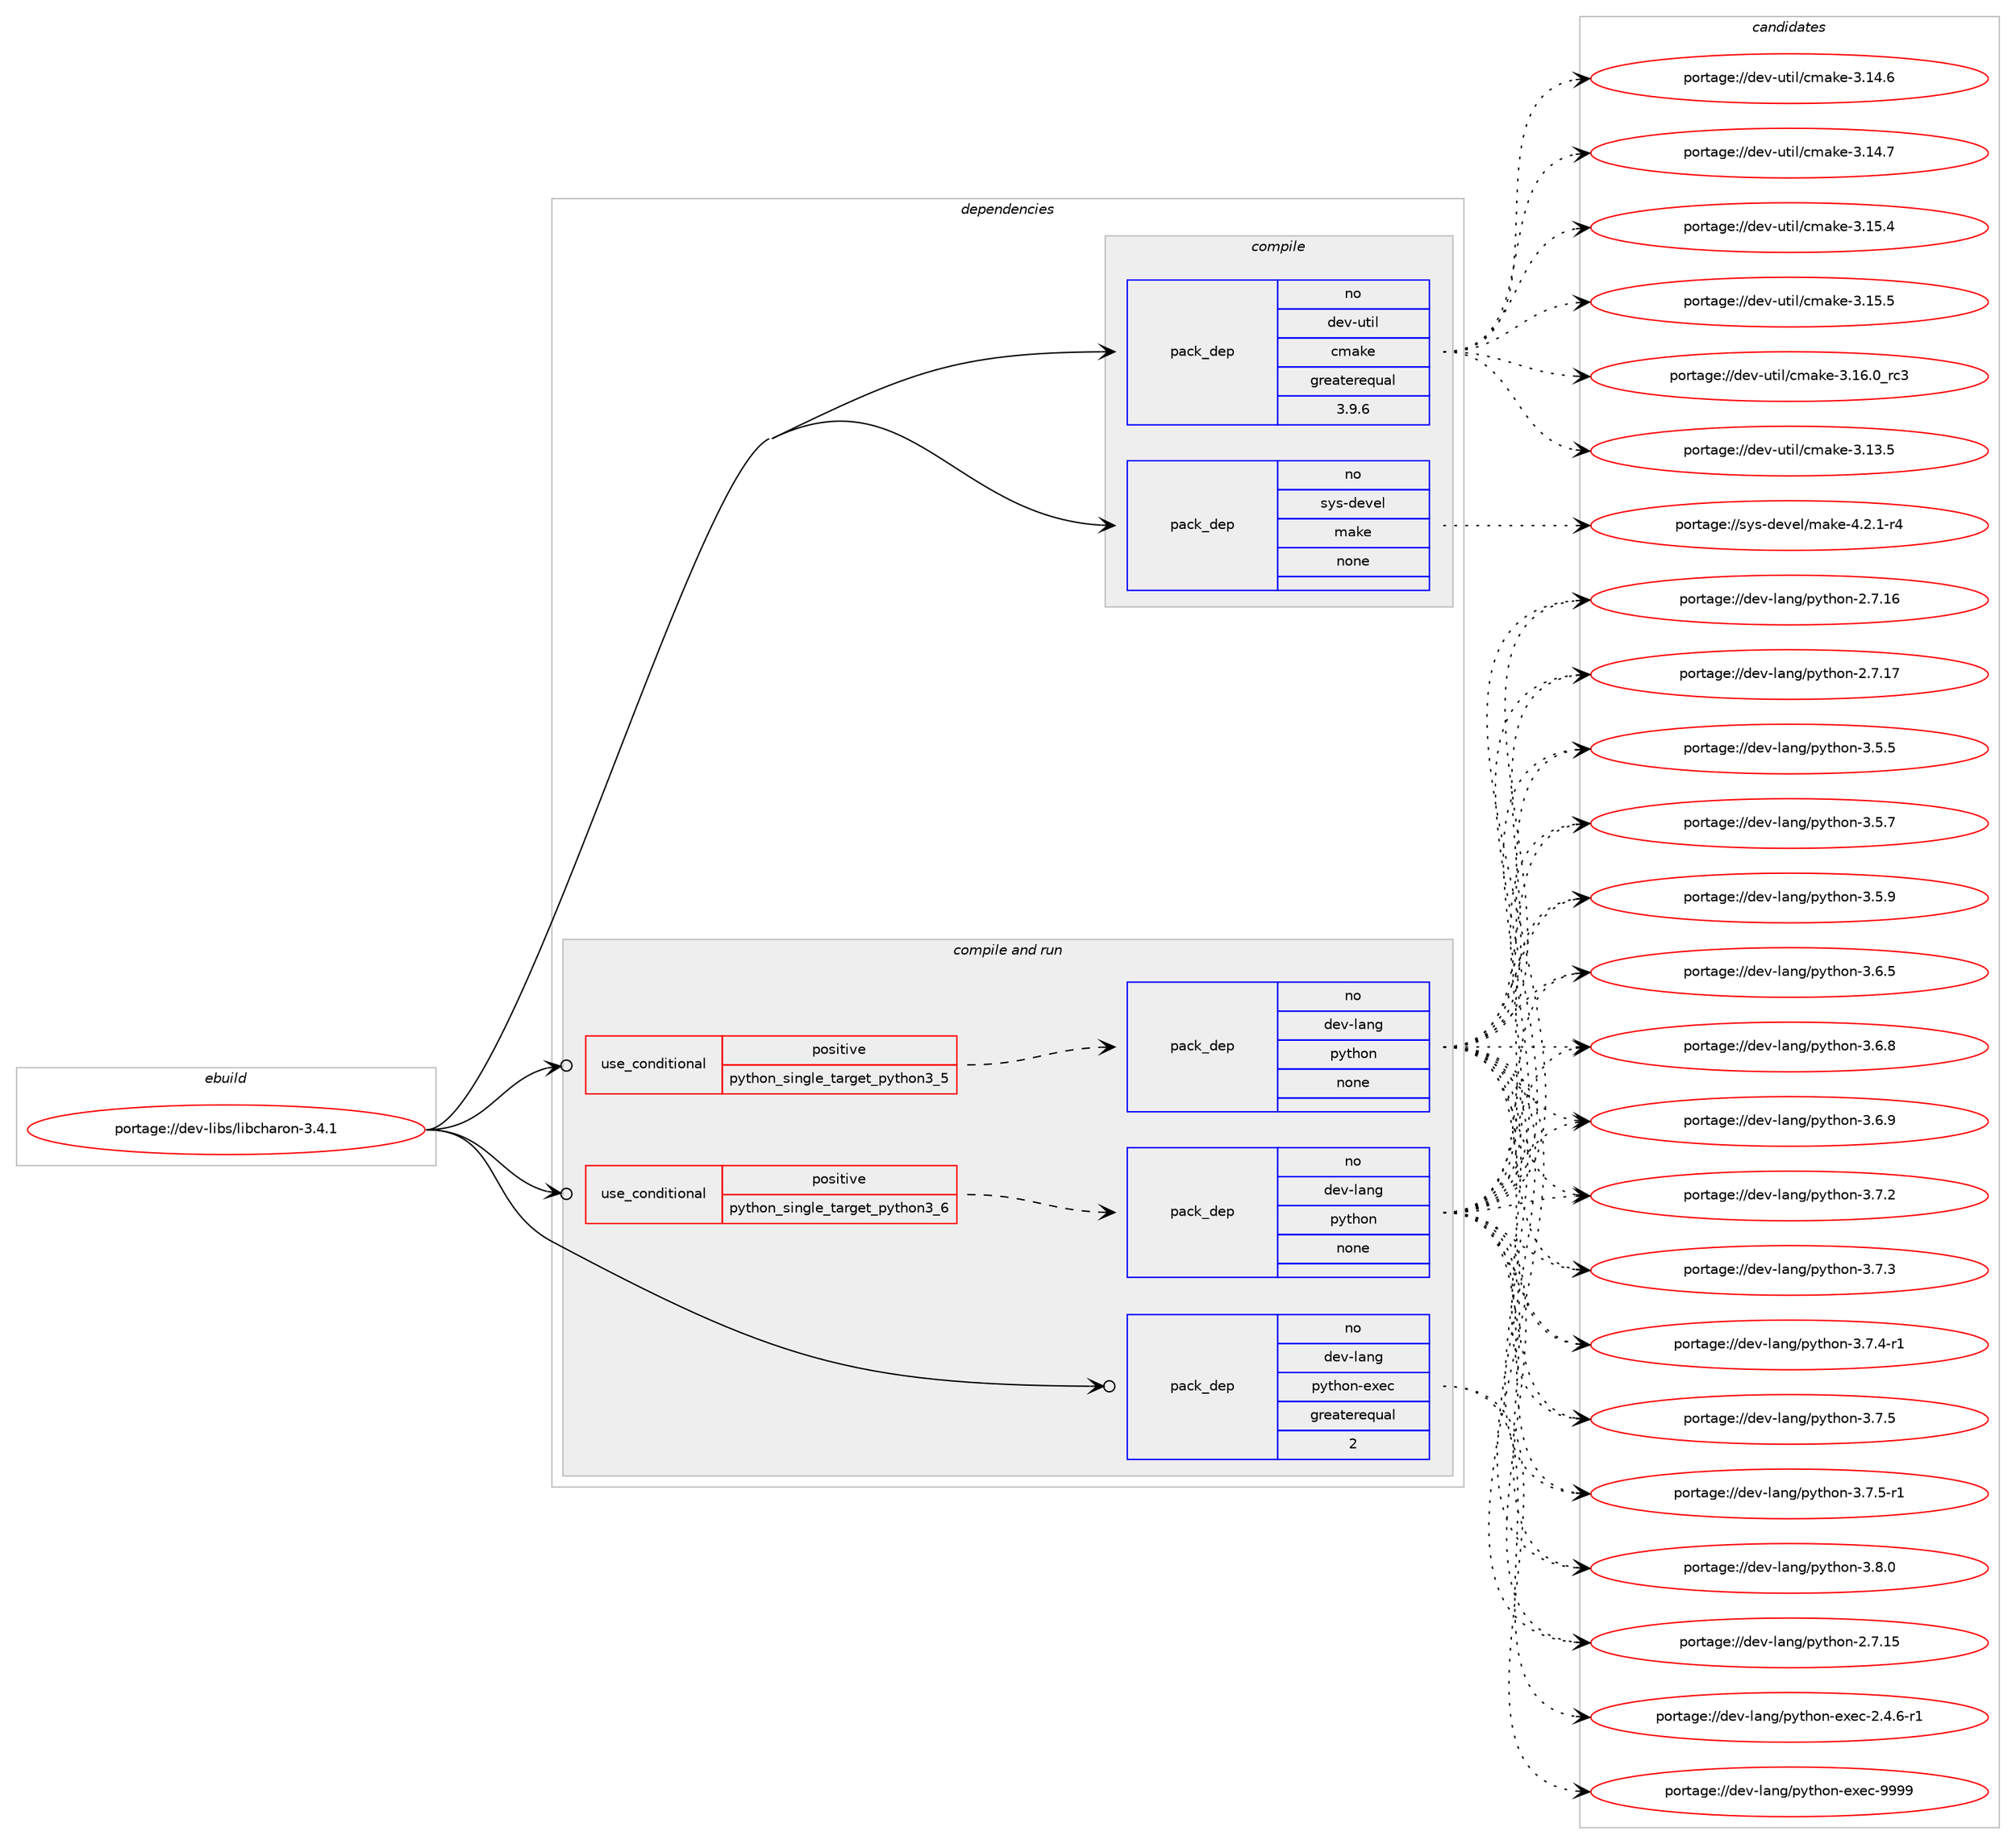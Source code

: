 digraph prolog {

# *************
# Graph options
# *************

newrank=true;
concentrate=true;
compound=true;
graph [rankdir=LR,fontname=Helvetica,fontsize=10,ranksep=1.5];#, ranksep=2.5, nodesep=0.2];
edge  [arrowhead=vee];
node  [fontname=Helvetica,fontsize=10];

# **********
# The ebuild
# **********

subgraph cluster_leftcol {
color=gray;
rank=same;
label=<<i>ebuild</i>>;
id [label="portage://dev-libs/libcharon-3.4.1", color=red, width=4, href="../dev-libs/libcharon-3.4.1.svg"];
}

# ****************
# The dependencies
# ****************

subgraph cluster_midcol {
color=gray;
label=<<i>dependencies</i>>;
subgraph cluster_compile {
fillcolor="#eeeeee";
style=filled;
label=<<i>compile</i>>;
subgraph pack76184 {
dependency100068 [label=<<TABLE BORDER="0" CELLBORDER="1" CELLSPACING="0" CELLPADDING="4" WIDTH="220"><TR><TD ROWSPAN="6" CELLPADDING="30">pack_dep</TD></TR><TR><TD WIDTH="110">no</TD></TR><TR><TD>dev-util</TD></TR><TR><TD>cmake</TD></TR><TR><TD>greaterequal</TD></TR><TR><TD>3.9.6</TD></TR></TABLE>>, shape=none, color=blue];
}
id:e -> dependency100068:w [weight=20,style="solid",arrowhead="vee"];
subgraph pack76185 {
dependency100069 [label=<<TABLE BORDER="0" CELLBORDER="1" CELLSPACING="0" CELLPADDING="4" WIDTH="220"><TR><TD ROWSPAN="6" CELLPADDING="30">pack_dep</TD></TR><TR><TD WIDTH="110">no</TD></TR><TR><TD>sys-devel</TD></TR><TR><TD>make</TD></TR><TR><TD>none</TD></TR><TR><TD></TD></TR></TABLE>>, shape=none, color=blue];
}
id:e -> dependency100069:w [weight=20,style="solid",arrowhead="vee"];
}
subgraph cluster_compileandrun {
fillcolor="#eeeeee";
style=filled;
label=<<i>compile and run</i>>;
subgraph cond20911 {
dependency100070 [label=<<TABLE BORDER="0" CELLBORDER="1" CELLSPACING="0" CELLPADDING="4"><TR><TD ROWSPAN="3" CELLPADDING="10">use_conditional</TD></TR><TR><TD>positive</TD></TR><TR><TD>python_single_target_python3_5</TD></TR></TABLE>>, shape=none, color=red];
subgraph pack76186 {
dependency100071 [label=<<TABLE BORDER="0" CELLBORDER="1" CELLSPACING="0" CELLPADDING="4" WIDTH="220"><TR><TD ROWSPAN="6" CELLPADDING="30">pack_dep</TD></TR><TR><TD WIDTH="110">no</TD></TR><TR><TD>dev-lang</TD></TR><TR><TD>python</TD></TR><TR><TD>none</TD></TR><TR><TD></TD></TR></TABLE>>, shape=none, color=blue];
}
dependency100070:e -> dependency100071:w [weight=20,style="dashed",arrowhead="vee"];
}
id:e -> dependency100070:w [weight=20,style="solid",arrowhead="odotvee"];
subgraph cond20912 {
dependency100072 [label=<<TABLE BORDER="0" CELLBORDER="1" CELLSPACING="0" CELLPADDING="4"><TR><TD ROWSPAN="3" CELLPADDING="10">use_conditional</TD></TR><TR><TD>positive</TD></TR><TR><TD>python_single_target_python3_6</TD></TR></TABLE>>, shape=none, color=red];
subgraph pack76187 {
dependency100073 [label=<<TABLE BORDER="0" CELLBORDER="1" CELLSPACING="0" CELLPADDING="4" WIDTH="220"><TR><TD ROWSPAN="6" CELLPADDING="30">pack_dep</TD></TR><TR><TD WIDTH="110">no</TD></TR><TR><TD>dev-lang</TD></TR><TR><TD>python</TD></TR><TR><TD>none</TD></TR><TR><TD></TD></TR></TABLE>>, shape=none, color=blue];
}
dependency100072:e -> dependency100073:w [weight=20,style="dashed",arrowhead="vee"];
}
id:e -> dependency100072:w [weight=20,style="solid",arrowhead="odotvee"];
subgraph pack76188 {
dependency100074 [label=<<TABLE BORDER="0" CELLBORDER="1" CELLSPACING="0" CELLPADDING="4" WIDTH="220"><TR><TD ROWSPAN="6" CELLPADDING="30">pack_dep</TD></TR><TR><TD WIDTH="110">no</TD></TR><TR><TD>dev-lang</TD></TR><TR><TD>python-exec</TD></TR><TR><TD>greaterequal</TD></TR><TR><TD>2</TD></TR></TABLE>>, shape=none, color=blue];
}
id:e -> dependency100074:w [weight=20,style="solid",arrowhead="odotvee"];
}
subgraph cluster_run {
fillcolor="#eeeeee";
style=filled;
label=<<i>run</i>>;
}
}

# **************
# The candidates
# **************

subgraph cluster_choices {
rank=same;
color=gray;
label=<<i>candidates</i>>;

subgraph choice76184 {
color=black;
nodesep=1;
choiceportage1001011184511711610510847991099710710145514649514653 [label="portage://dev-util/cmake-3.13.5", color=red, width=4,href="../dev-util/cmake-3.13.5.svg"];
choiceportage1001011184511711610510847991099710710145514649524654 [label="portage://dev-util/cmake-3.14.6", color=red, width=4,href="../dev-util/cmake-3.14.6.svg"];
choiceportage1001011184511711610510847991099710710145514649524655 [label="portage://dev-util/cmake-3.14.7", color=red, width=4,href="../dev-util/cmake-3.14.7.svg"];
choiceportage1001011184511711610510847991099710710145514649534652 [label="portage://dev-util/cmake-3.15.4", color=red, width=4,href="../dev-util/cmake-3.15.4.svg"];
choiceportage1001011184511711610510847991099710710145514649534653 [label="portage://dev-util/cmake-3.15.5", color=red, width=4,href="../dev-util/cmake-3.15.5.svg"];
choiceportage1001011184511711610510847991099710710145514649544648951149951 [label="portage://dev-util/cmake-3.16.0_rc3", color=red, width=4,href="../dev-util/cmake-3.16.0_rc3.svg"];
dependency100068:e -> choiceportage1001011184511711610510847991099710710145514649514653:w [style=dotted,weight="100"];
dependency100068:e -> choiceportage1001011184511711610510847991099710710145514649524654:w [style=dotted,weight="100"];
dependency100068:e -> choiceportage1001011184511711610510847991099710710145514649524655:w [style=dotted,weight="100"];
dependency100068:e -> choiceportage1001011184511711610510847991099710710145514649534652:w [style=dotted,weight="100"];
dependency100068:e -> choiceportage1001011184511711610510847991099710710145514649534653:w [style=dotted,weight="100"];
dependency100068:e -> choiceportage1001011184511711610510847991099710710145514649544648951149951:w [style=dotted,weight="100"];
}
subgraph choice76185 {
color=black;
nodesep=1;
choiceportage1151211154510010111810110847109971071014552465046494511452 [label="portage://sys-devel/make-4.2.1-r4", color=red, width=4,href="../sys-devel/make-4.2.1-r4.svg"];
dependency100069:e -> choiceportage1151211154510010111810110847109971071014552465046494511452:w [style=dotted,weight="100"];
}
subgraph choice76186 {
color=black;
nodesep=1;
choiceportage10010111845108971101034711212111610411111045504655464953 [label="portage://dev-lang/python-2.7.15", color=red, width=4,href="../dev-lang/python-2.7.15.svg"];
choiceportage10010111845108971101034711212111610411111045504655464954 [label="portage://dev-lang/python-2.7.16", color=red, width=4,href="../dev-lang/python-2.7.16.svg"];
choiceportage10010111845108971101034711212111610411111045504655464955 [label="portage://dev-lang/python-2.7.17", color=red, width=4,href="../dev-lang/python-2.7.17.svg"];
choiceportage100101118451089711010347112121116104111110455146534653 [label="portage://dev-lang/python-3.5.5", color=red, width=4,href="../dev-lang/python-3.5.5.svg"];
choiceportage100101118451089711010347112121116104111110455146534655 [label="portage://dev-lang/python-3.5.7", color=red, width=4,href="../dev-lang/python-3.5.7.svg"];
choiceportage100101118451089711010347112121116104111110455146534657 [label="portage://dev-lang/python-3.5.9", color=red, width=4,href="../dev-lang/python-3.5.9.svg"];
choiceportage100101118451089711010347112121116104111110455146544653 [label="portage://dev-lang/python-3.6.5", color=red, width=4,href="../dev-lang/python-3.6.5.svg"];
choiceportage100101118451089711010347112121116104111110455146544656 [label="portage://dev-lang/python-3.6.8", color=red, width=4,href="../dev-lang/python-3.6.8.svg"];
choiceportage100101118451089711010347112121116104111110455146544657 [label="portage://dev-lang/python-3.6.9", color=red, width=4,href="../dev-lang/python-3.6.9.svg"];
choiceportage100101118451089711010347112121116104111110455146554650 [label="portage://dev-lang/python-3.7.2", color=red, width=4,href="../dev-lang/python-3.7.2.svg"];
choiceportage100101118451089711010347112121116104111110455146554651 [label="portage://dev-lang/python-3.7.3", color=red, width=4,href="../dev-lang/python-3.7.3.svg"];
choiceportage1001011184510897110103471121211161041111104551465546524511449 [label="portage://dev-lang/python-3.7.4-r1", color=red, width=4,href="../dev-lang/python-3.7.4-r1.svg"];
choiceportage100101118451089711010347112121116104111110455146554653 [label="portage://dev-lang/python-3.7.5", color=red, width=4,href="../dev-lang/python-3.7.5.svg"];
choiceportage1001011184510897110103471121211161041111104551465546534511449 [label="portage://dev-lang/python-3.7.5-r1", color=red, width=4,href="../dev-lang/python-3.7.5-r1.svg"];
choiceportage100101118451089711010347112121116104111110455146564648 [label="portage://dev-lang/python-3.8.0", color=red, width=4,href="../dev-lang/python-3.8.0.svg"];
dependency100071:e -> choiceportage10010111845108971101034711212111610411111045504655464953:w [style=dotted,weight="100"];
dependency100071:e -> choiceportage10010111845108971101034711212111610411111045504655464954:w [style=dotted,weight="100"];
dependency100071:e -> choiceportage10010111845108971101034711212111610411111045504655464955:w [style=dotted,weight="100"];
dependency100071:e -> choiceportage100101118451089711010347112121116104111110455146534653:w [style=dotted,weight="100"];
dependency100071:e -> choiceportage100101118451089711010347112121116104111110455146534655:w [style=dotted,weight="100"];
dependency100071:e -> choiceportage100101118451089711010347112121116104111110455146534657:w [style=dotted,weight="100"];
dependency100071:e -> choiceportage100101118451089711010347112121116104111110455146544653:w [style=dotted,weight="100"];
dependency100071:e -> choiceportage100101118451089711010347112121116104111110455146544656:w [style=dotted,weight="100"];
dependency100071:e -> choiceportage100101118451089711010347112121116104111110455146544657:w [style=dotted,weight="100"];
dependency100071:e -> choiceportage100101118451089711010347112121116104111110455146554650:w [style=dotted,weight="100"];
dependency100071:e -> choiceportage100101118451089711010347112121116104111110455146554651:w [style=dotted,weight="100"];
dependency100071:e -> choiceportage1001011184510897110103471121211161041111104551465546524511449:w [style=dotted,weight="100"];
dependency100071:e -> choiceportage100101118451089711010347112121116104111110455146554653:w [style=dotted,weight="100"];
dependency100071:e -> choiceportage1001011184510897110103471121211161041111104551465546534511449:w [style=dotted,weight="100"];
dependency100071:e -> choiceportage100101118451089711010347112121116104111110455146564648:w [style=dotted,weight="100"];
}
subgraph choice76187 {
color=black;
nodesep=1;
choiceportage10010111845108971101034711212111610411111045504655464953 [label="portage://dev-lang/python-2.7.15", color=red, width=4,href="../dev-lang/python-2.7.15.svg"];
choiceportage10010111845108971101034711212111610411111045504655464954 [label="portage://dev-lang/python-2.7.16", color=red, width=4,href="../dev-lang/python-2.7.16.svg"];
choiceportage10010111845108971101034711212111610411111045504655464955 [label="portage://dev-lang/python-2.7.17", color=red, width=4,href="../dev-lang/python-2.7.17.svg"];
choiceportage100101118451089711010347112121116104111110455146534653 [label="portage://dev-lang/python-3.5.5", color=red, width=4,href="../dev-lang/python-3.5.5.svg"];
choiceportage100101118451089711010347112121116104111110455146534655 [label="portage://dev-lang/python-3.5.7", color=red, width=4,href="../dev-lang/python-3.5.7.svg"];
choiceportage100101118451089711010347112121116104111110455146534657 [label="portage://dev-lang/python-3.5.9", color=red, width=4,href="../dev-lang/python-3.5.9.svg"];
choiceportage100101118451089711010347112121116104111110455146544653 [label="portage://dev-lang/python-3.6.5", color=red, width=4,href="../dev-lang/python-3.6.5.svg"];
choiceportage100101118451089711010347112121116104111110455146544656 [label="portage://dev-lang/python-3.6.8", color=red, width=4,href="../dev-lang/python-3.6.8.svg"];
choiceportage100101118451089711010347112121116104111110455146544657 [label="portage://dev-lang/python-3.6.9", color=red, width=4,href="../dev-lang/python-3.6.9.svg"];
choiceportage100101118451089711010347112121116104111110455146554650 [label="portage://dev-lang/python-3.7.2", color=red, width=4,href="../dev-lang/python-3.7.2.svg"];
choiceportage100101118451089711010347112121116104111110455146554651 [label="portage://dev-lang/python-3.7.3", color=red, width=4,href="../dev-lang/python-3.7.3.svg"];
choiceportage1001011184510897110103471121211161041111104551465546524511449 [label="portage://dev-lang/python-3.7.4-r1", color=red, width=4,href="../dev-lang/python-3.7.4-r1.svg"];
choiceportage100101118451089711010347112121116104111110455146554653 [label="portage://dev-lang/python-3.7.5", color=red, width=4,href="../dev-lang/python-3.7.5.svg"];
choiceportage1001011184510897110103471121211161041111104551465546534511449 [label="portage://dev-lang/python-3.7.5-r1", color=red, width=4,href="../dev-lang/python-3.7.5-r1.svg"];
choiceportage100101118451089711010347112121116104111110455146564648 [label="portage://dev-lang/python-3.8.0", color=red, width=4,href="../dev-lang/python-3.8.0.svg"];
dependency100073:e -> choiceportage10010111845108971101034711212111610411111045504655464953:w [style=dotted,weight="100"];
dependency100073:e -> choiceportage10010111845108971101034711212111610411111045504655464954:w [style=dotted,weight="100"];
dependency100073:e -> choiceportage10010111845108971101034711212111610411111045504655464955:w [style=dotted,weight="100"];
dependency100073:e -> choiceportage100101118451089711010347112121116104111110455146534653:w [style=dotted,weight="100"];
dependency100073:e -> choiceportage100101118451089711010347112121116104111110455146534655:w [style=dotted,weight="100"];
dependency100073:e -> choiceportage100101118451089711010347112121116104111110455146534657:w [style=dotted,weight="100"];
dependency100073:e -> choiceportage100101118451089711010347112121116104111110455146544653:w [style=dotted,weight="100"];
dependency100073:e -> choiceportage100101118451089711010347112121116104111110455146544656:w [style=dotted,weight="100"];
dependency100073:e -> choiceportage100101118451089711010347112121116104111110455146544657:w [style=dotted,weight="100"];
dependency100073:e -> choiceportage100101118451089711010347112121116104111110455146554650:w [style=dotted,weight="100"];
dependency100073:e -> choiceportage100101118451089711010347112121116104111110455146554651:w [style=dotted,weight="100"];
dependency100073:e -> choiceportage1001011184510897110103471121211161041111104551465546524511449:w [style=dotted,weight="100"];
dependency100073:e -> choiceportage100101118451089711010347112121116104111110455146554653:w [style=dotted,weight="100"];
dependency100073:e -> choiceportage1001011184510897110103471121211161041111104551465546534511449:w [style=dotted,weight="100"];
dependency100073:e -> choiceportage100101118451089711010347112121116104111110455146564648:w [style=dotted,weight="100"];
}
subgraph choice76188 {
color=black;
nodesep=1;
choiceportage10010111845108971101034711212111610411111045101120101994550465246544511449 [label="portage://dev-lang/python-exec-2.4.6-r1", color=red, width=4,href="../dev-lang/python-exec-2.4.6-r1.svg"];
choiceportage10010111845108971101034711212111610411111045101120101994557575757 [label="portage://dev-lang/python-exec-9999", color=red, width=4,href="../dev-lang/python-exec-9999.svg"];
dependency100074:e -> choiceportage10010111845108971101034711212111610411111045101120101994550465246544511449:w [style=dotted,weight="100"];
dependency100074:e -> choiceportage10010111845108971101034711212111610411111045101120101994557575757:w [style=dotted,weight="100"];
}
}

}
